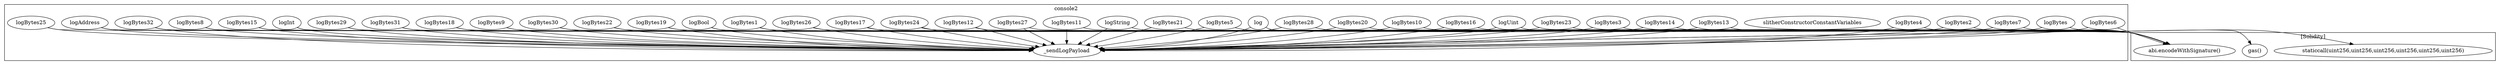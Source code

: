 strict digraph {
subgraph cluster_24606_console2 {
label = "console2"
"24606_logBytes6" [label="logBytes6"]
"24606_logBytes26" [label="logBytes26"]
"24606_logBytes7" [label="logBytes7"]
"24606_logBytes2" [label="logBytes2"]
"24606_logBytes19" [label="logBytes19"]
"24606__sendLogPayload" [label="_sendLogPayload"]
"24606_slitherConstructorConstantVariables" [label="slitherConstructorConstantVariables"]
"24606_logBytes22" [label="logBytes22"]
"24606_logBytes30" [label="logBytes30"]
"24606_logBytes9" [label="logBytes9"]
"24606_logBytes18" [label="logBytes18"]
"24606_logBytes31" [label="logBytes31"]
"24606_logBytes29" [label="logBytes29"]
"24606_logInt" [label="logInt"]
"24606_logBytes15" [label="logBytes15"]
"24606_logBytes8" [label="logBytes8"]
"24606_logBytes32" [label="logBytes32"]
"24606_logAddress" [label="logAddress"]
"24606_logBytes25" [label="logBytes25"]
"24606_logBytes13" [label="logBytes13"]
"24606_logBytes14" [label="logBytes14"]
"24606_logBytes3" [label="logBytes3"]
"24606_logBytes23" [label="logBytes23"]
"24606_logUint" [label="logUint"]
"24606_logBytes16" [label="logBytes16"]
"24606_logBytes10" [label="logBytes10"]
"24606_logBytes20" [label="logBytes20"]
"24606_logBytes28" [label="logBytes28"]
"24606_log" [label="log"]
"24606_logBytes5" [label="logBytes5"]
"24606_logBytes21" [label="logBytes21"]
"24606_logString" [label="logString"]
"24606_logBytes11" [label="logBytes11"]
"24606_logBytes27" [label="logBytes27"]
"24606_logBytes12" [label="logBytes12"]
"24606_logBytes24" [label="logBytes24"]
"24606_logBytes17" [label="logBytes17"]
"24606_logBytes" [label="logBytes"]
"24606_logBytes1" [label="logBytes1"]
"24606_logBool" [label="logBool"]
"24606_logBytes4" [label="logBytes4"]
"24606_logBytes3" -> "24606__sendLogPayload"
"24606_logBytes25" -> "24606__sendLogPayload"
"24606_logBytes1" -> "24606__sendLogPayload"
"24606_logBytes16" -> "24606__sendLogPayload"
"24606_logBytes9" -> "24606__sendLogPayload"
"24606_logBytes7" -> "24606__sendLogPayload"
"24606_logBytes21" -> "24606__sendLogPayload"
"24606_logBytes32" -> "24606__sendLogPayload"
"24606_logBytes20" -> "24606__sendLogPayload"
"24606_logBytes5" -> "24606__sendLogPayload"
"24606_logBytes26" -> "24606__sendLogPayload"
"24606_logBytes31" -> "24606__sendLogPayload"
"24606_logBytes17" -> "24606__sendLogPayload"
"24606_logBytes19" -> "24606__sendLogPayload"
"24606_log" -> "24606__sendLogPayload"
"24606_logString" -> "24606__sendLogPayload"
"24606_logBytes12" -> "24606__sendLogPayload"
"24606_logBool" -> "24606__sendLogPayload"
"24606_logBytes8" -> "24606__sendLogPayload"
"24606_logBytes22" -> "24606__sendLogPayload"
"24606_logUint" -> "24606__sendLogPayload"
"24606_logBytes14" -> "24606__sendLogPayload"
"24606_logBytes6" -> "24606__sendLogPayload"
"24606_logBytes10" -> "24606__sendLogPayload"
"24606_logBytes15" -> "24606__sendLogPayload"
"24606_logBytes23" -> "24606__sendLogPayload"
"24606_logInt" -> "24606__sendLogPayload"
"24606_logBytes27" -> "24606__sendLogPayload"
"24606_logBytes13" -> "24606__sendLogPayload"
"24606_logBytes11" -> "24606__sendLogPayload"
"24606_logAddress" -> "24606__sendLogPayload"
"24606_logBytes" -> "24606__sendLogPayload"
"24606_logBytes29" -> "24606__sendLogPayload"
"24606_logBytes28" -> "24606__sendLogPayload"
"24606_logBytes24" -> "24606__sendLogPayload"
"24606_logBytes2" -> "24606__sendLogPayload"
"24606_logBytes4" -> "24606__sendLogPayload"
"24606_logBytes18" -> "24606__sendLogPayload"
"24606_logBytes30" -> "24606__sendLogPayload"
}subgraph cluster_solidity {
label = "[Solidity]"
"abi.encodeWithSignature()" 
"staticcall(uint256,uint256,uint256,uint256,uint256,uint256)" 
"gas()" 
"24606_logBytes16" -> "abi.encodeWithSignature()"
"24606_logUint" -> "abi.encodeWithSignature()"
"24606_logBytes12" -> "abi.encodeWithSignature()"
"24606_logBytes9" -> "abi.encodeWithSignature()"
"24606__sendLogPayload" -> "gas()"
"24606_logBytes22" -> "abi.encodeWithSignature()"
"24606_logBytes2" -> "abi.encodeWithSignature()"
"24606_logBytes6" -> "abi.encodeWithSignature()"
"24606_log" -> "abi.encodeWithSignature()"
"24606_logAddress" -> "abi.encodeWithSignature()"
"24606_logBytes19" -> "abi.encodeWithSignature()"
"24606_logBytes20" -> "abi.encodeWithSignature()"
"24606_logBytes13" -> "abi.encodeWithSignature()"
"24606_logBytes18" -> "abi.encodeWithSignature()"
"24606__sendLogPayload" -> "staticcall(uint256,uint256,uint256,uint256,uint256,uint256)"
"24606_logString" -> "abi.encodeWithSignature()"
"24606_logBytes11" -> "abi.encodeWithSignature()"
"24606_logBytes" -> "abi.encodeWithSignature()"
"24606_logBytes17" -> "abi.encodeWithSignature()"
"24606_logBytes8" -> "abi.encodeWithSignature()"
"24606_logBytes23" -> "abi.encodeWithSignature()"
"24606_logBytes30" -> "abi.encodeWithSignature()"
"24606_logBytes21" -> "abi.encodeWithSignature()"
"24606_logBytes26" -> "abi.encodeWithSignature()"
"24606_logBytes5" -> "abi.encodeWithSignature()"
"24606_logBytes15" -> "abi.encodeWithSignature()"
"24606_logBool" -> "abi.encodeWithSignature()"
"24606_logBytes27" -> "abi.encodeWithSignature()"
"24606_logInt" -> "abi.encodeWithSignature()"
"24606_logBytes10" -> "abi.encodeWithSignature()"
"24606_logBytes28" -> "abi.encodeWithSignature()"
"24606_logBytes29" -> "abi.encodeWithSignature()"
"24606_logBytes14" -> "abi.encodeWithSignature()"
"24606_logBytes1" -> "abi.encodeWithSignature()"
"24606_logBytes25" -> "abi.encodeWithSignature()"
"24606_logBytes3" -> "abi.encodeWithSignature()"
"24606_logBytes4" -> "abi.encodeWithSignature()"
"24606_logBytes32" -> "abi.encodeWithSignature()"
"24606_logBytes24" -> "abi.encodeWithSignature()"
"24606_logBytes7" -> "abi.encodeWithSignature()"
"24606_logBytes31" -> "abi.encodeWithSignature()"
}
}